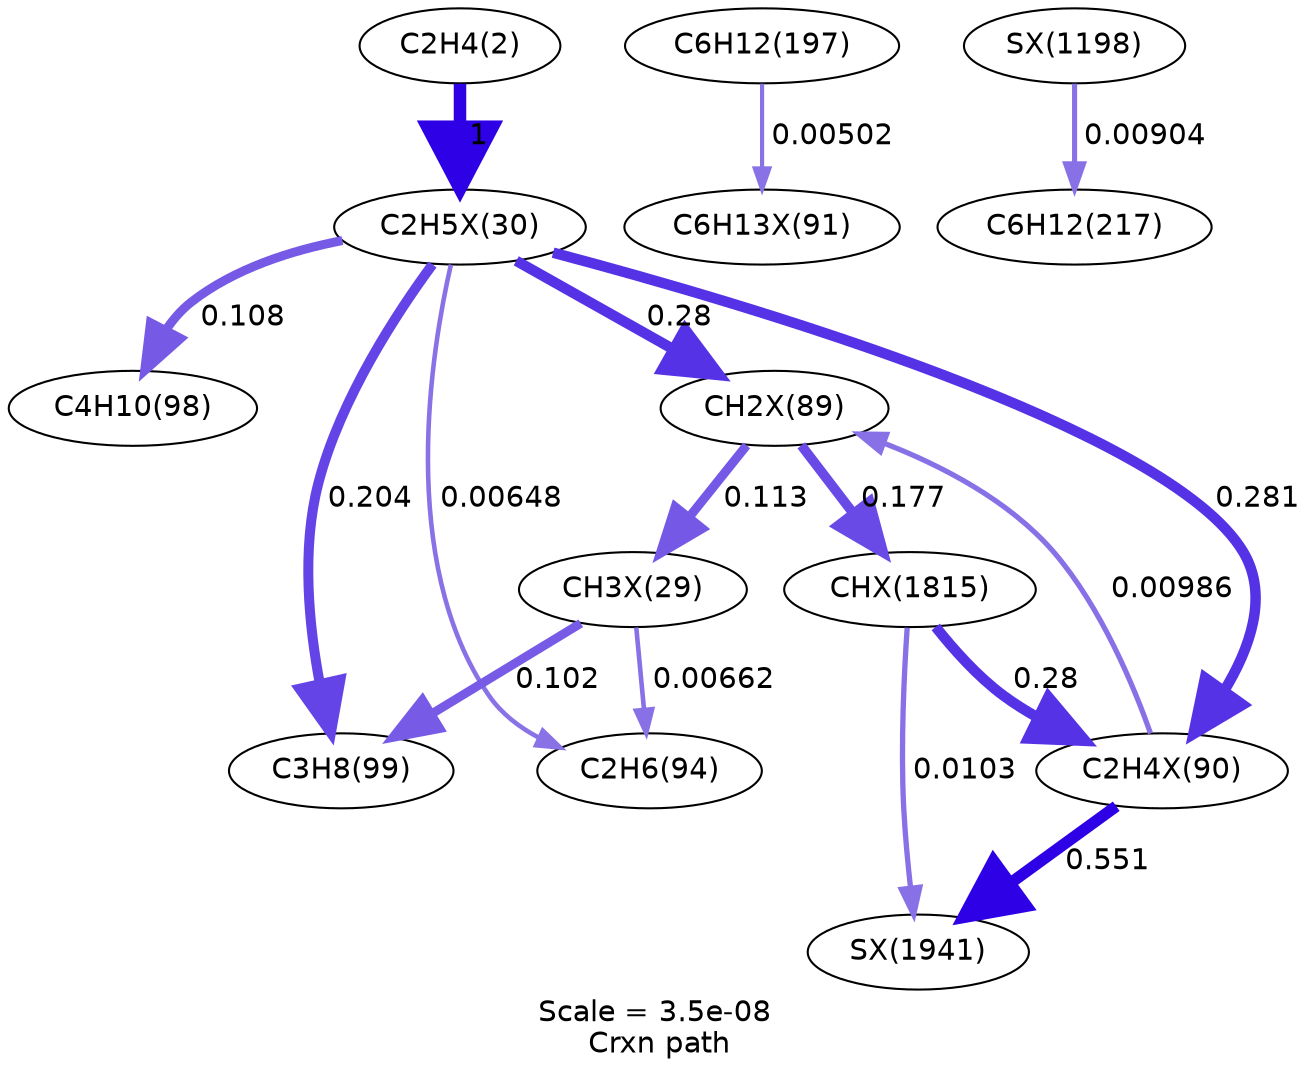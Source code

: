digraph reaction_paths {
center=1;
s5 -> s30[fontname="Helvetica", style="setlinewidth(6)", arrowsize=3, color="0.7, 1.5, 0.9"
, label=" 1"];
s30 -> s10[fontname="Helvetica", style="setlinewidth(4.32)", arrowsize=2.16, color="0.7, 0.608, 0.9"
, label=" 0.108"];
s30 -> s45[fontname="Helvetica", style="setlinewidth(5.04)", arrowsize=2.52, color="0.7, 0.78, 0.9"
, label=" 0.28"];
s30 -> s46[fontname="Helvetica", style="setlinewidth(5.04)", arrowsize=2.52, color="0.7, 0.781, 0.9"
, label=" 0.281"];
s30 -> s11[fontname="Helvetica", style="setlinewidth(4.8)", arrowsize=2.4, color="0.7, 0.704, 0.9"
, label=" 0.204"];
s30 -> s9[fontname="Helvetica", style="setlinewidth(2.2)", arrowsize=1.1, color="0.7, 0.506, 0.9"
, label=" 0.00648"];
s19 -> s47[fontname="Helvetica", style="setlinewidth(2)", arrowsize=1, color="0.7, 0.505, 0.9"
, label=" 0.00502"];
s67 -> s21[fontname="Helvetica", style="setlinewidth(2.45)", arrowsize=1.22, color="0.7, 0.509, 0.9"
, label=" 0.00904"];
s45 -> s29[fontname="Helvetica", style="setlinewidth(4.36)", arrowsize=2.18, color="0.7, 0.613, 0.9"
, label=" 0.113"];
s29 -> s11[fontname="Helvetica", style="setlinewidth(4.28)", arrowsize=2.14, color="0.7, 0.602, 0.9"
, label=" 0.102"];
s29 -> s9[fontname="Helvetica", style="setlinewidth(2.21)", arrowsize=1.11, color="0.7, 0.507, 0.9"
, label=" 0.00662"];
s45 -> s75[fontname="Helvetica", style="setlinewidth(4.69)", arrowsize=2.35, color="0.7, 0.677, 0.9"
, label=" 0.177"];
s46 -> s45[fontname="Helvetica", style="setlinewidth(2.51)", arrowsize=1.26, color="0.7, 0.51, 0.9"
, label=" 0.00986"];
s75 -> s46[fontname="Helvetica", style="setlinewidth(5.04)", arrowsize=2.52, color="0.7, 0.78, 0.9"
, label=" 0.28"];
s75 -> s76[fontname="Helvetica", style="setlinewidth(2.55)", arrowsize=1.27, color="0.7, 0.51, 0.9"
, label=" 0.0103"];
s46 -> s76[fontname="Helvetica", style="setlinewidth(5.55)", arrowsize=2.78, color="0.7, 1.05, 0.9"
, label=" 0.551"];
s5 [ fontname="Helvetica", label="C2H4(2)"];
s9 [ fontname="Helvetica", label="C2H6(94)"];
s10 [ fontname="Helvetica", label="C4H10(98)"];
s11 [ fontname="Helvetica", label="C3H8(99)"];
s19 [ fontname="Helvetica", label="C6H12(197)"];
s21 [ fontname="Helvetica", label="C6H12(217)"];
s29 [ fontname="Helvetica", label="CH3X(29)"];
s30 [ fontname="Helvetica", label="C2H5X(30)"];
s45 [ fontname="Helvetica", label="CH2X(89)"];
s46 [ fontname="Helvetica", label="C2H4X(90)"];
s47 [ fontname="Helvetica", label="C6H13X(91)"];
s67 [ fontname="Helvetica", label="SX(1198)"];
s75 [ fontname="Helvetica", label="CHX(1815)"];
s76 [ fontname="Helvetica", label="SX(1941)"];
 label = "Scale = 3.5e-08\l Crxn path";
 fontname = "Helvetica";
}

